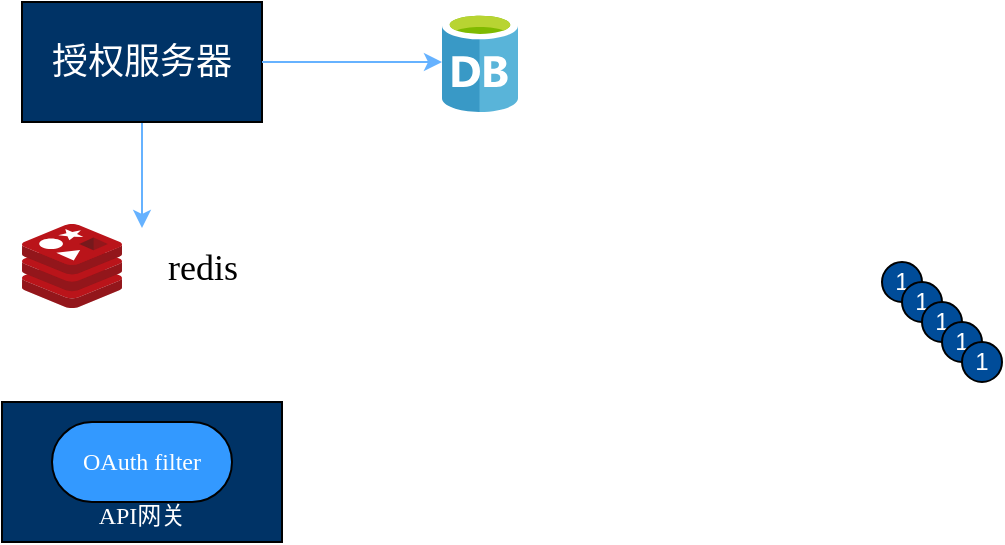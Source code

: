 <mxfile version="21.4.0" type="github">
  <diagram name="第 1 页" id="uQ2XquKf2iQMxZI9t2FS">
    <mxGraphModel dx="689" dy="276" grid="1" gridSize="10" guides="1" tooltips="1" connect="1" arrows="1" fold="1" page="1" pageScale="1" pageWidth="827" pageHeight="1169" math="0" shadow="0">
      <root>
        <mxCell id="0" />
        <mxCell id="1" parent="0" />
        <mxCell id="xlaZMZ2HwyHQiUtjjhmf-2" value="" style="image;sketch=0;aspect=fixed;html=1;points=[];align=center;fontSize=12;image=img/lib/mscae/Cache_Redis_Product.svg;" vertex="1" parent="1">
          <mxGeometry x="260" y="191" width="50" height="42" as="geometry" />
        </mxCell>
        <mxCell id="xlaZMZ2HwyHQiUtjjhmf-19" value="" style="edgeStyle=orthogonalEdgeStyle;rounded=0;orthogonalLoop=1;jettySize=auto;html=1;strokeColor=#66B2FF;" edge="1" parent="1" source="xlaZMZ2HwyHQiUtjjhmf-7" target="xlaZMZ2HwyHQiUtjjhmf-15">
          <mxGeometry relative="1" as="geometry">
            <Array as="points">
              <mxPoint x="320" y="190" />
              <mxPoint x="320" y="190" />
            </Array>
          </mxGeometry>
        </mxCell>
        <mxCell id="xlaZMZ2HwyHQiUtjjhmf-7" value="&lt;font style=&quot;font-size: 18px;&quot; color=&quot;#ffffff&quot;&gt;授权服务器&lt;/font&gt;" style="rounded=0;whiteSpace=wrap;html=1;fillColor=#003366;" vertex="1" parent="1">
          <mxGeometry x="260" y="80" width="120" height="60" as="geometry" />
        </mxCell>
        <mxCell id="xlaZMZ2HwyHQiUtjjhmf-11" value="" style="image;sketch=0;aspect=fixed;html=1;points=[];align=center;fontSize=12;image=img/lib/mscae/Database_General.svg;" vertex="1" parent="1">
          <mxGeometry x="470" y="85" width="38" height="50" as="geometry" />
        </mxCell>
        <mxCell id="xlaZMZ2HwyHQiUtjjhmf-14" value="" style="endArrow=classic;html=1;rounded=0;exitX=1;exitY=0.5;exitDx=0;exitDy=0;strokeColor=#66B2FF;" edge="1" parent="1" source="xlaZMZ2HwyHQiUtjjhmf-7">
          <mxGeometry width="50" height="50" relative="1" as="geometry">
            <mxPoint x="270" y="280" as="sourcePoint" />
            <mxPoint x="470" y="110" as="targetPoint" />
          </mxGeometry>
        </mxCell>
        <mxCell id="xlaZMZ2HwyHQiUtjjhmf-15" value="&lt;font style=&quot;font-size: 18px;&quot; face=&quot;Georgia&quot;&gt;redis&lt;/font&gt;" style="text;html=1;align=center;verticalAlign=middle;resizable=0;points=[];autosize=1;strokeColor=none;fillColor=none;" vertex="1" parent="1">
          <mxGeometry x="320" y="193" width="60" height="40" as="geometry" />
        </mxCell>
        <mxCell id="xlaZMZ2HwyHQiUtjjhmf-20" value="&lt;font face=&quot;Georgia&quot; color=&quot;#ffffff&quot;&gt;&lt;br&gt;&lt;br&gt;&lt;br&gt;API网关&lt;/font&gt;" style="rounded=0;whiteSpace=wrap;html=1;fillColor=#003366;" vertex="1" parent="1">
          <mxGeometry x="250" y="280" width="140" height="70" as="geometry" />
        </mxCell>
        <mxCell id="xlaZMZ2HwyHQiUtjjhmf-21" value="&lt;font face=&quot;Georgia&quot; color=&quot;#ffffff&quot;&gt;OAuth filter&lt;/font&gt;" style="rounded=1;whiteSpace=wrap;html=1;arcSize=50;fillColor=#3399FF;" vertex="1" parent="1">
          <mxGeometry x="275" y="290" width="90" height="40" as="geometry" />
        </mxCell>
        <mxCell id="xlaZMZ2HwyHQiUtjjhmf-26" value="&lt;font color=&quot;#ffffff&quot;&gt;1&lt;/font&gt;" style="ellipse;whiteSpace=wrap;html=1;aspect=fixed;fillColor=#004C99;" vertex="1" parent="1">
          <mxGeometry x="690" y="210" width="20" height="20" as="geometry" />
        </mxCell>
        <mxCell id="xlaZMZ2HwyHQiUtjjhmf-27" value="&lt;font color=&quot;#ffffff&quot;&gt;1&lt;/font&gt;" style="ellipse;whiteSpace=wrap;html=1;aspect=fixed;fillColor=#004C99;" vertex="1" parent="1">
          <mxGeometry x="700" y="220" width="20" height="20" as="geometry" />
        </mxCell>
        <mxCell id="xlaZMZ2HwyHQiUtjjhmf-28" value="&lt;font color=&quot;#ffffff&quot;&gt;1&lt;/font&gt;" style="ellipse;whiteSpace=wrap;html=1;aspect=fixed;fillColor=#004C99;" vertex="1" parent="1">
          <mxGeometry x="710" y="230" width="20" height="20" as="geometry" />
        </mxCell>
        <mxCell id="xlaZMZ2HwyHQiUtjjhmf-29" value="&lt;font color=&quot;#ffffff&quot;&gt;1&lt;/font&gt;" style="ellipse;whiteSpace=wrap;html=1;aspect=fixed;fillColor=#004C99;" vertex="1" parent="1">
          <mxGeometry x="720" y="240" width="20" height="20" as="geometry" />
        </mxCell>
        <mxCell id="xlaZMZ2HwyHQiUtjjhmf-30" value="&lt;font color=&quot;#ffffff&quot;&gt;1&lt;/font&gt;" style="ellipse;whiteSpace=wrap;html=1;aspect=fixed;fillColor=#004C99;" vertex="1" parent="1">
          <mxGeometry x="730" y="250" width="20" height="20" as="geometry" />
        </mxCell>
      </root>
    </mxGraphModel>
  </diagram>
</mxfile>
